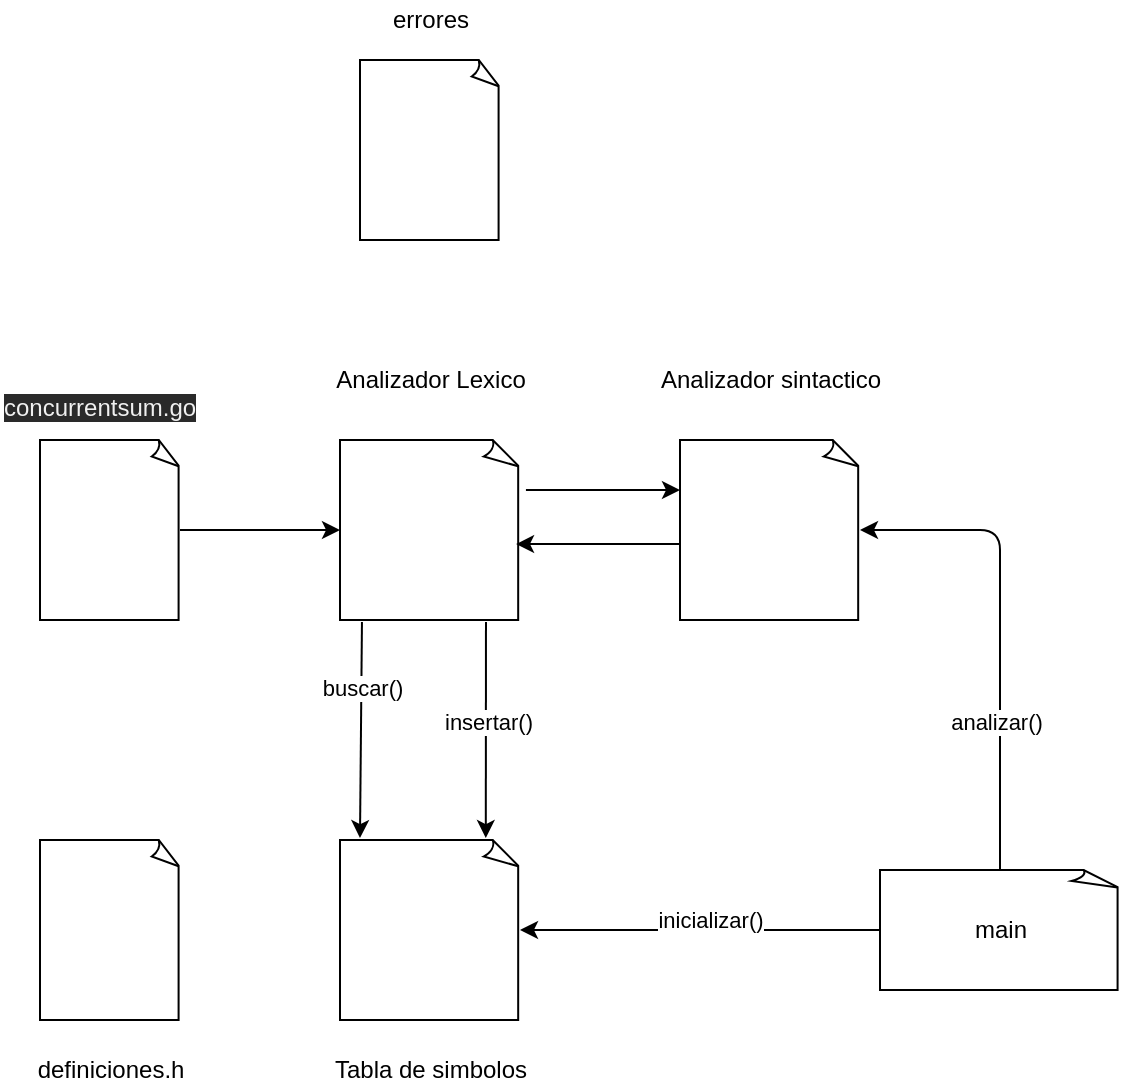 <mxfile>
    <diagram id="gcCrnvNMHyPeWrkJVDSQ" name="Page-1">
        <mxGraphModel dx="714" dy="401" grid="1" gridSize="10" guides="1" tooltips="1" connect="1" arrows="1" fold="1" page="1" pageScale="1" pageWidth="827" pageHeight="1169" math="0" shadow="0">
            <root>
                <mxCell id="0"/>
                <mxCell id="1" parent="0"/>
                <mxCell id="6" style="edgeStyle=none;html=1;exitX=1;exitY=0.5;exitDx=0;exitDy=0;exitPerimeter=0;entryX=0;entryY=0.5;entryDx=0;entryDy=0;entryPerimeter=0;" parent="1" source="2" target="5" edge="1">
                    <mxGeometry relative="1" as="geometry"/>
                </mxCell>
                <mxCell id="2" value="" style="whiteSpace=wrap;html=1;shape=mxgraph.basic.document" parent="1" vertex="1">
                    <mxGeometry x="80" y="260" width="70" height="90" as="geometry"/>
                </mxCell>
                <mxCell id="3" value="&lt;meta charset=&quot;utf-8&quot;&gt;&lt;span style=&quot;color: rgb(240, 240, 240); font-family: helvetica; font-size: 12px; font-style: normal; font-weight: 400; letter-spacing: normal; text-align: center; text-indent: 0px; text-transform: none; word-spacing: 0px; background-color: rgb(42, 42, 42); display: inline; float: none;&quot;&gt;concurrentsum.go&lt;/span&gt;" style="text;whiteSpace=wrap;html=1;" parent="1" vertex="1">
                    <mxGeometry x="60" y="230" width="110" height="30" as="geometry"/>
                </mxCell>
                <mxCell id="9" style="edgeStyle=none;html=1;entryX=0;entryY=0.278;entryDx=0;entryDy=0;entryPerimeter=0;exitX=1.033;exitY=0.278;exitDx=0;exitDy=0;exitPerimeter=0;" parent="1" source="5" target="8" edge="1">
                    <mxGeometry relative="1" as="geometry">
                        <Array as="points"/>
                    </mxGeometry>
                </mxCell>
                <mxCell id="5" value="" style="whiteSpace=wrap;html=1;shape=mxgraph.basic.document" parent="1" vertex="1">
                    <mxGeometry x="230" y="260" width="90" height="90" as="geometry"/>
                </mxCell>
                <mxCell id="14" style="edgeStyle=none;html=1;entryX=0.111;entryY=-0.011;entryDx=0;entryDy=0;entryPerimeter=0;exitX=0.122;exitY=1.011;exitDx=0;exitDy=0;exitPerimeter=0;" parent="1" source="5" target="13" edge="1">
                    <mxGeometry relative="1" as="geometry">
                        <mxPoint x="275" y="350" as="sourcePoint"/>
                        <Array as="points"/>
                    </mxGeometry>
                </mxCell>
                <mxCell id="21" value="buscar()" style="edgeLabel;html=1;align=center;verticalAlign=middle;resizable=0;points=[];" parent="14" vertex="1" connectable="0">
                    <mxGeometry x="-0.085" y="1" relative="1" as="geometry">
                        <mxPoint x="-1" y="-17" as="offset"/>
                    </mxGeometry>
                </mxCell>
                <mxCell id="7" value="Analizador Lexico" style="text;html=1;align=center;verticalAlign=middle;resizable=0;points=[];autosize=1;strokeColor=none;fillColor=none;" parent="1" vertex="1">
                    <mxGeometry x="220" y="220" width="110" height="20" as="geometry"/>
                </mxCell>
                <mxCell id="11" style="edgeStyle=none;html=1;exitX=0;exitY=0.578;exitDx=0;exitDy=0;exitPerimeter=0;entryX=0.978;entryY=0.578;entryDx=0;entryDy=0;entryPerimeter=0;" parent="1" source="8" target="5" edge="1">
                    <mxGeometry relative="1" as="geometry"/>
                </mxCell>
                <mxCell id="8" value="" style="whiteSpace=wrap;html=1;shape=mxgraph.basic.document" parent="1" vertex="1">
                    <mxGeometry x="400" y="260" width="90" height="90" as="geometry"/>
                </mxCell>
                <mxCell id="12" value="Analizador sintactico" style="text;html=1;align=center;verticalAlign=middle;resizable=0;points=[];autosize=1;strokeColor=none;fillColor=none;" parent="1" vertex="1">
                    <mxGeometry x="380" y="220" width="130" height="20" as="geometry"/>
                </mxCell>
                <mxCell id="13" value="" style="whiteSpace=wrap;html=1;shape=mxgraph.basic.document" parent="1" vertex="1">
                    <mxGeometry x="230" y="460" width="90" height="90" as="geometry"/>
                </mxCell>
                <mxCell id="15" value="Tabla de simbolos" style="text;html=1;align=center;verticalAlign=middle;resizable=0;points=[];autosize=1;strokeColor=none;fillColor=none;" parent="1" vertex="1">
                    <mxGeometry x="220" y="565" width="110" height="20" as="geometry"/>
                </mxCell>
                <mxCell id="16" value="" style="whiteSpace=wrap;html=1;shape=mxgraph.basic.document" parent="1" vertex="1">
                    <mxGeometry x="80" y="460" width="70" height="90" as="geometry"/>
                </mxCell>
                <mxCell id="17" value="definiciones.h" style="text;html=1;align=center;verticalAlign=middle;resizable=0;points=[];autosize=1;strokeColor=none;fillColor=none;" parent="1" vertex="1">
                    <mxGeometry x="70" y="565" width="90" height="20" as="geometry"/>
                </mxCell>
                <mxCell id="20" style="edgeStyle=none;html=1;exitX=0;exitY=0.5;exitDx=0;exitDy=0;exitPerimeter=0;entryX=1;entryY=0.5;entryDx=0;entryDy=0;entryPerimeter=0;" parent="1" source="18" target="13" edge="1">
                    <mxGeometry relative="1" as="geometry"/>
                </mxCell>
                <mxCell id="22" value="inicializar()" style="edgeLabel;html=1;align=center;verticalAlign=middle;resizable=0;points=[];" parent="20" vertex="1" connectable="0">
                    <mxGeometry x="-0.05" y="2" relative="1" as="geometry">
                        <mxPoint y="-7" as="offset"/>
                    </mxGeometry>
                </mxCell>
                <mxCell id="23" style="edgeStyle=none;html=1;exitX=0.5;exitY=0;exitDx=0;exitDy=0;exitPerimeter=0;entryX=1;entryY=0.5;entryDx=0;entryDy=0;entryPerimeter=0;" parent="1" source="18" target="8" edge="1">
                    <mxGeometry relative="1" as="geometry">
                        <Array as="points">
                            <mxPoint x="560" y="305"/>
                        </Array>
                    </mxGeometry>
                </mxCell>
                <mxCell id="24" value="analizar()" style="edgeLabel;html=1;align=center;verticalAlign=middle;resizable=0;points=[];" parent="23" vertex="1" connectable="0">
                    <mxGeometry x="-0.383" y="2" relative="1" as="geometry">
                        <mxPoint as="offset"/>
                    </mxGeometry>
                </mxCell>
                <mxCell id="18" value="" style="whiteSpace=wrap;html=1;shape=mxgraph.basic.document" parent="1" vertex="1">
                    <mxGeometry x="500" y="475" width="120" height="60" as="geometry"/>
                </mxCell>
                <mxCell id="19" value="main" style="text;html=1;align=center;verticalAlign=middle;resizable=0;points=[];autosize=1;strokeColor=none;fillColor=none;" parent="1" vertex="1">
                    <mxGeometry x="540" y="495" width="40" height="20" as="geometry"/>
                </mxCell>
                <mxCell id="26" style="edgeStyle=none;html=1;entryX=0.81;entryY=-0.011;entryDx=0;entryDy=0;entryPerimeter=0;exitX=0.811;exitY=1.011;exitDx=0;exitDy=0;exitPerimeter=0;" parent="1" source="5" target="13" edge="1">
                    <mxGeometry relative="1" as="geometry">
                        <mxPoint x="300" y="380" as="sourcePoint"/>
                        <mxPoint x="300" y="460" as="targetPoint"/>
                    </mxGeometry>
                </mxCell>
                <mxCell id="27" value="insertar()" style="edgeLabel;html=1;align=center;verticalAlign=middle;resizable=0;points=[];" parent="26" vertex="1" connectable="0">
                    <mxGeometry x="-0.085" y="1" relative="1" as="geometry">
                        <mxPoint as="offset"/>
                    </mxGeometry>
                </mxCell>
                <mxCell id="28" value="" style="whiteSpace=wrap;html=1;shape=mxgraph.basic.document" parent="1" vertex="1">
                    <mxGeometry x="240" y="70" width="70" height="90" as="geometry"/>
                </mxCell>
                <mxCell id="29" value="errores" style="text;html=1;align=center;verticalAlign=middle;resizable=0;points=[];autosize=1;strokeColor=none;fillColor=none;" parent="1" vertex="1">
                    <mxGeometry x="250" y="40" width="50" height="20" as="geometry"/>
                </mxCell>
            </root>
        </mxGraphModel>
    </diagram>
</mxfile>